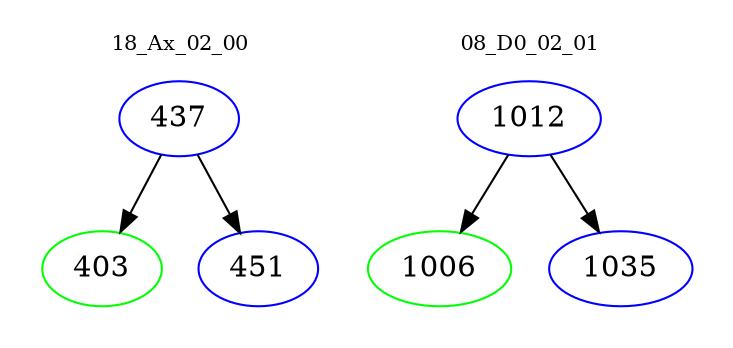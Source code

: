 digraph{
subgraph cluster_0 {
color = white
label = "18_Ax_02_00";
fontsize=10;
T0_437 [label="437", color="blue"]
T0_437 -> T0_403 [color="black"]
T0_403 [label="403", color="green"]
T0_437 -> T0_451 [color="black"]
T0_451 [label="451", color="blue"]
}
subgraph cluster_1 {
color = white
label = "08_D0_02_01";
fontsize=10;
T1_1012 [label="1012", color="blue"]
T1_1012 -> T1_1006 [color="black"]
T1_1006 [label="1006", color="green"]
T1_1012 -> T1_1035 [color="black"]
T1_1035 [label="1035", color="blue"]
}
}
